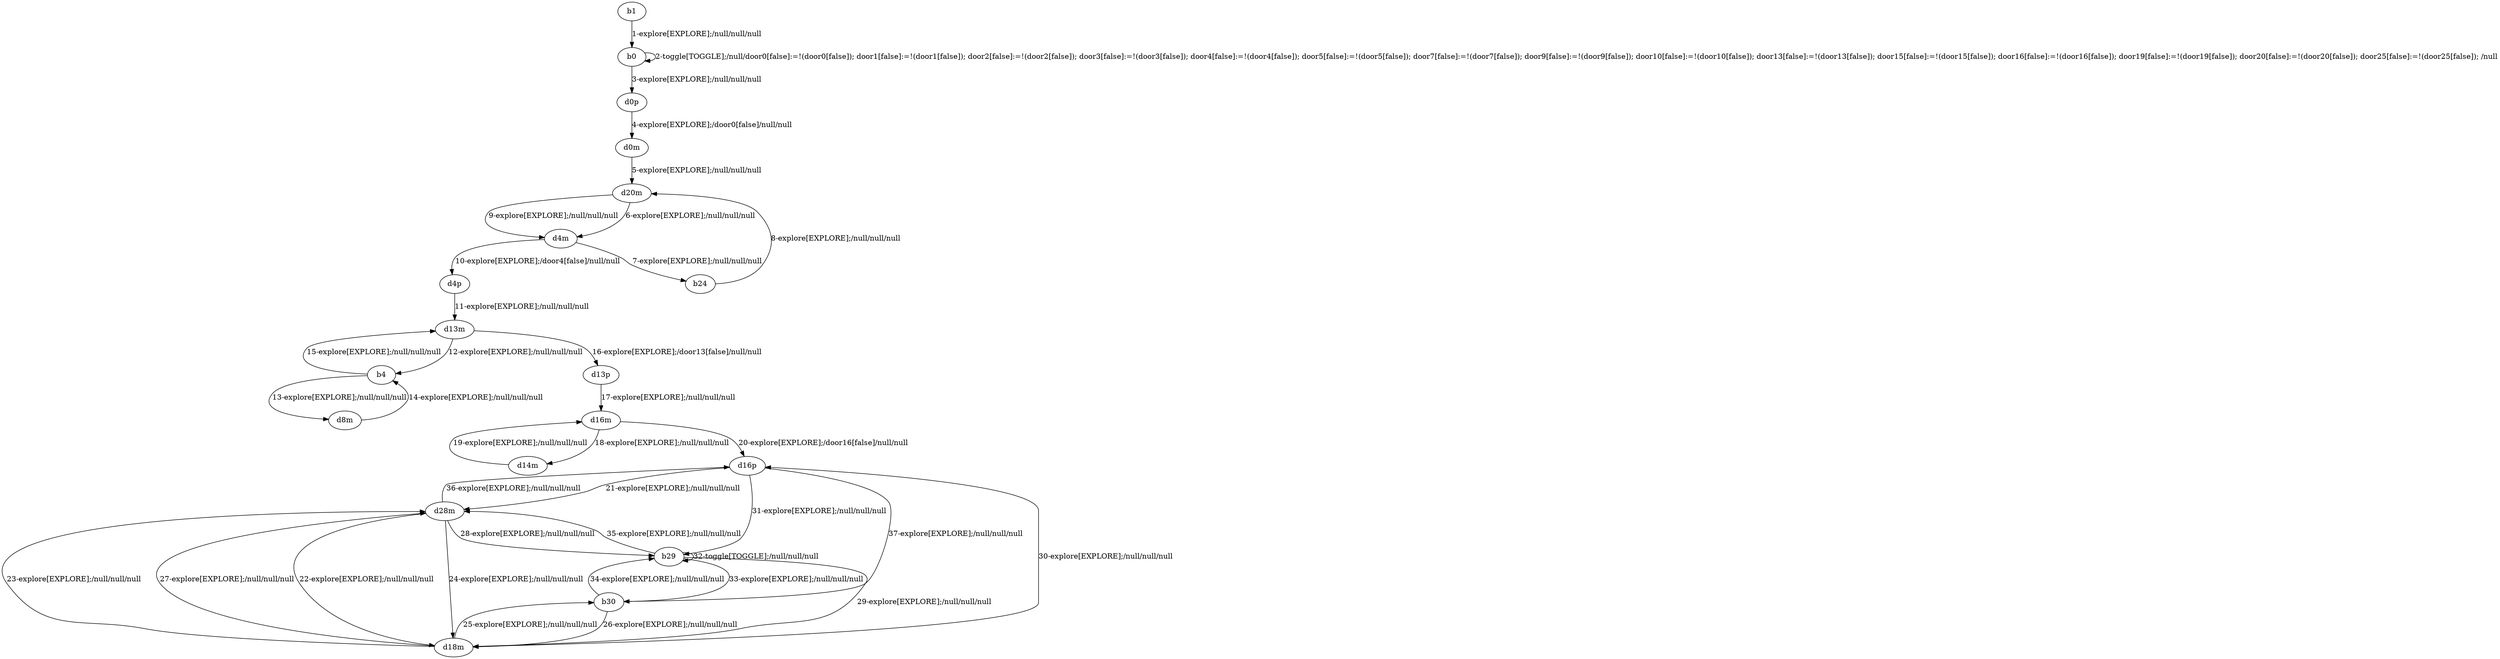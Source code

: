 # Total number of goals covered by this test: 1
# d16p --> b30

digraph g {
"b1" -> "b0" [label = "1-explore[EXPLORE];/null/null/null"];
"b0" -> "b0" [label = "2-toggle[TOGGLE];/null/door0[false]:=!(door0[false]); door1[false]:=!(door1[false]); door2[false]:=!(door2[false]); door3[false]:=!(door3[false]); door4[false]:=!(door4[false]); door5[false]:=!(door5[false]); door7[false]:=!(door7[false]); door9[false]:=!(door9[false]); door10[false]:=!(door10[false]); door13[false]:=!(door13[false]); door15[false]:=!(door15[false]); door16[false]:=!(door16[false]); door19[false]:=!(door19[false]); door20[false]:=!(door20[false]); door25[false]:=!(door25[false]); /null"];
"b0" -> "d0p" [label = "3-explore[EXPLORE];/null/null/null"];
"d0p" -> "d0m" [label = "4-explore[EXPLORE];/door0[false]/null/null"];
"d0m" -> "d20m" [label = "5-explore[EXPLORE];/null/null/null"];
"d20m" -> "d4m" [label = "6-explore[EXPLORE];/null/null/null"];
"d4m" -> "b24" [label = "7-explore[EXPLORE];/null/null/null"];
"b24" -> "d20m" [label = "8-explore[EXPLORE];/null/null/null"];
"d20m" -> "d4m" [label = "9-explore[EXPLORE];/null/null/null"];
"d4m" -> "d4p" [label = "10-explore[EXPLORE];/door4[false]/null/null"];
"d4p" -> "d13m" [label = "11-explore[EXPLORE];/null/null/null"];
"d13m" -> "b4" [label = "12-explore[EXPLORE];/null/null/null"];
"b4" -> "d8m" [label = "13-explore[EXPLORE];/null/null/null"];
"d8m" -> "b4" [label = "14-explore[EXPLORE];/null/null/null"];
"b4" -> "d13m" [label = "15-explore[EXPLORE];/null/null/null"];
"d13m" -> "d13p" [label = "16-explore[EXPLORE];/door13[false]/null/null"];
"d13p" -> "d16m" [label = "17-explore[EXPLORE];/null/null/null"];
"d16m" -> "d14m" [label = "18-explore[EXPLORE];/null/null/null"];
"d14m" -> "d16m" [label = "19-explore[EXPLORE];/null/null/null"];
"d16m" -> "d16p" [label = "20-explore[EXPLORE];/door16[false]/null/null"];
"d16p" -> "d28m" [label = "21-explore[EXPLORE];/null/null/null"];
"d28m" -> "d18m" [label = "22-explore[EXPLORE];/null/null/null"];
"d18m" -> "d28m" [label = "23-explore[EXPLORE];/null/null/null"];
"d28m" -> "d18m" [label = "24-explore[EXPLORE];/null/null/null"];
"d18m" -> "b30" [label = "25-explore[EXPLORE];/null/null/null"];
"b30" -> "d18m" [label = "26-explore[EXPLORE];/null/null/null"];
"d18m" -> "d28m" [label = "27-explore[EXPLORE];/null/null/null"];
"d28m" -> "b29" [label = "28-explore[EXPLORE];/null/null/null"];
"b29" -> "d18m" [label = "29-explore[EXPLORE];/null/null/null"];
"d18m" -> "d16p" [label = "30-explore[EXPLORE];/null/null/null"];
"d16p" -> "b29" [label = "31-explore[EXPLORE];/null/null/null"];
"b29" -> "b29" [label = "32-toggle[TOGGLE];/null/null/null"];
"b29" -> "b30" [label = "33-explore[EXPLORE];/null/null/null"];
"b30" -> "b29" [label = "34-explore[EXPLORE];/null/null/null"];
"b29" -> "d28m" [label = "35-explore[EXPLORE];/null/null/null"];
"d28m" -> "d16p" [label = "36-explore[EXPLORE];/null/null/null"];
"d16p" -> "b30" [label = "37-explore[EXPLORE];/null/null/null"];
}